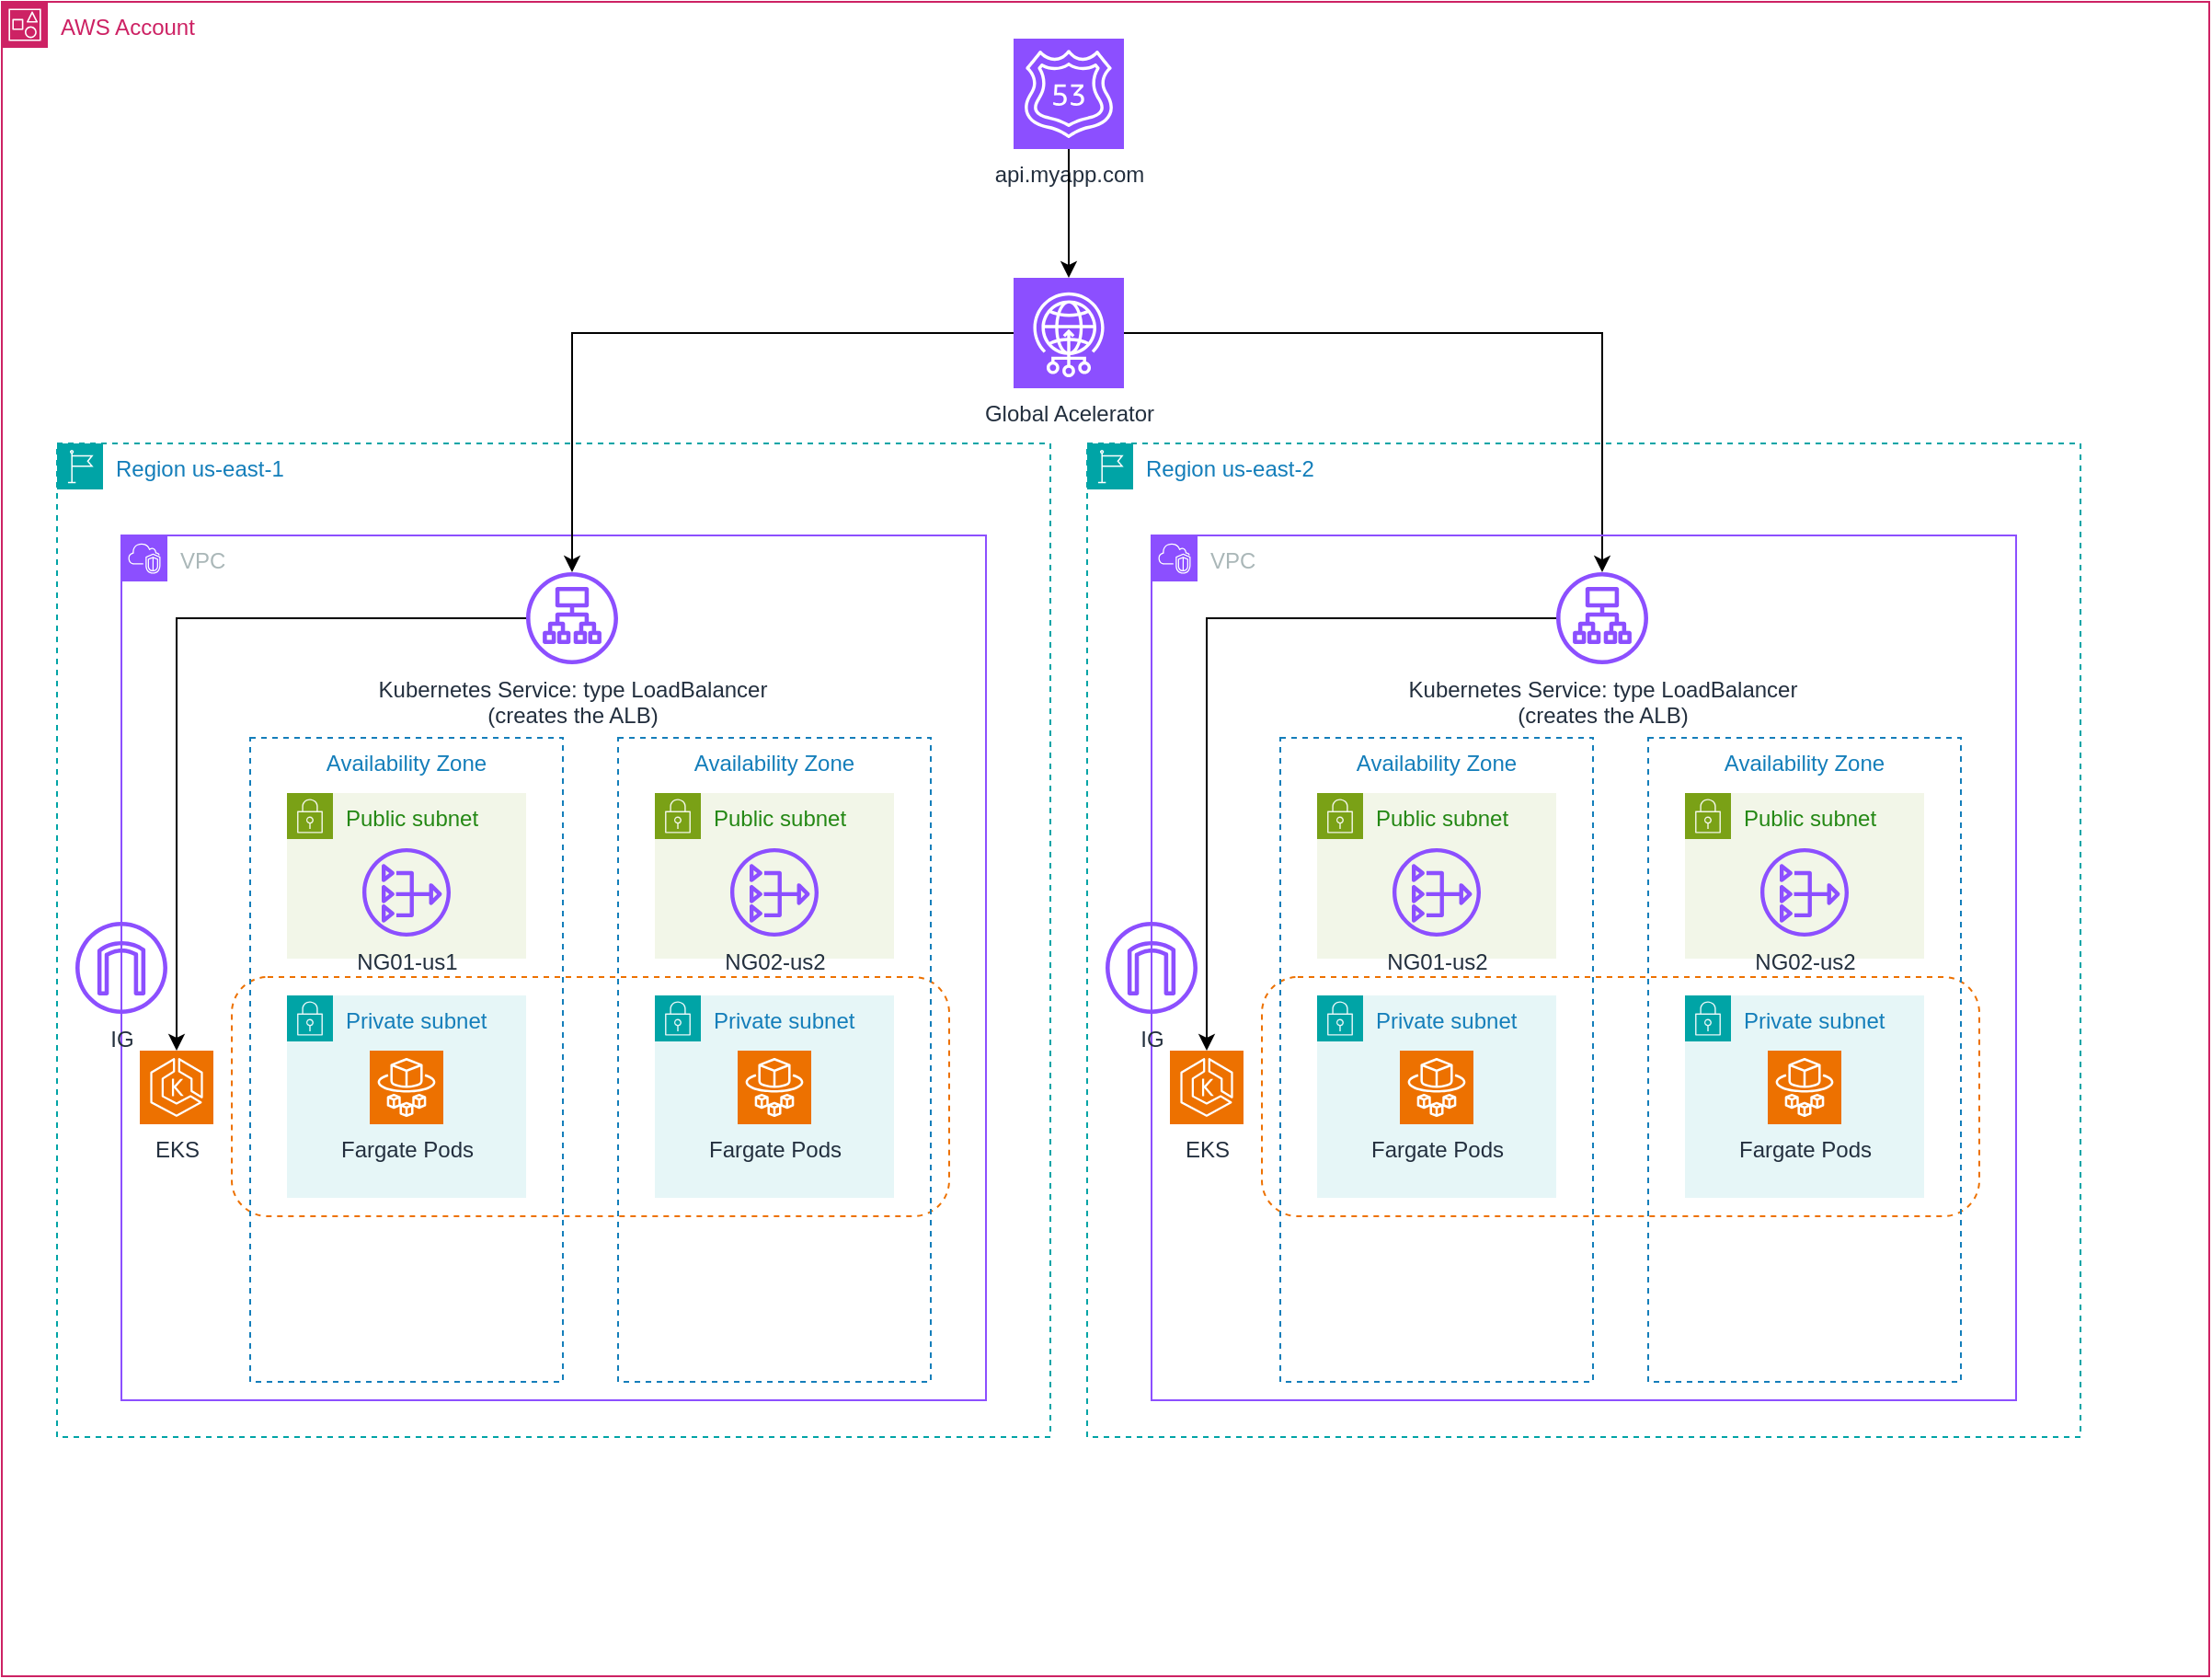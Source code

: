 <mxfile version="28.0.6">
  <diagram name="Página-1" id="nFeDpkTlTFJwxdaBuVsp">
    <mxGraphModel dx="1267" dy="762" grid="1" gridSize="10" guides="1" tooltips="1" connect="1" arrows="1" fold="1" page="1" pageScale="1" pageWidth="2339" pageHeight="3300" math="0" shadow="0">
      <root>
        <mxCell id="0" />
        <mxCell id="1" parent="0" />
        <mxCell id="CkI2VLxSrD-WyDVZx0Os-3" value="AWS Account" style="points=[[0,0],[0.25,0],[0.5,0],[0.75,0],[1,0],[1,0.25],[1,0.5],[1,0.75],[1,1],[0.75,1],[0.5,1],[0.25,1],[0,1],[0,0.75],[0,0.5],[0,0.25]];outlineConnect=0;gradientColor=none;html=1;whiteSpace=wrap;fontSize=12;fontStyle=0;container=1;pointerEvents=0;collapsible=0;recursiveResize=0;shape=mxgraph.aws4.group;grIcon=mxgraph.aws4.group_account;strokeColor=#CD2264;fillColor=none;verticalAlign=top;align=left;spacingLeft=30;fontColor=#CD2264;dashed=0;" vertex="1" parent="1">
          <mxGeometry x="300" y="20" width="1200" height="910" as="geometry" />
        </mxCell>
        <mxCell id="CkI2VLxSrD-WyDVZx0Os-1" value="Region us-east-1" style="points=[[0,0],[0.25,0],[0.5,0],[0.75,0],[1,0],[1,0.25],[1,0.5],[1,0.75],[1,1],[0.75,1],[0.5,1],[0.25,1],[0,1],[0,0.75],[0,0.5],[0,0.25]];outlineConnect=0;gradientColor=none;html=1;whiteSpace=wrap;fontSize=12;fontStyle=0;container=1;pointerEvents=0;collapsible=0;recursiveResize=0;shape=mxgraph.aws4.group;grIcon=mxgraph.aws4.group_region;strokeColor=#00A4A6;fillColor=none;verticalAlign=top;align=left;spacingLeft=30;fontColor=#147EBA;dashed=1;" vertex="1" parent="CkI2VLxSrD-WyDVZx0Os-3">
          <mxGeometry x="30" y="240" width="540" height="540" as="geometry" />
        </mxCell>
        <mxCell id="CkI2VLxSrD-WyDVZx0Os-9" value="VPC" style="points=[[0,0],[0.25,0],[0.5,0],[0.75,0],[1,0],[1,0.25],[1,0.5],[1,0.75],[1,1],[0.75,1],[0.5,1],[0.25,1],[0,1],[0,0.75],[0,0.5],[0,0.25]];outlineConnect=0;gradientColor=none;html=1;whiteSpace=wrap;fontSize=12;fontStyle=0;container=1;pointerEvents=0;collapsible=0;recursiveResize=0;shape=mxgraph.aws4.group;grIcon=mxgraph.aws4.group_vpc2;strokeColor=#8C4FFF;fillColor=none;verticalAlign=top;align=left;spacingLeft=30;fontColor=#AAB7B8;dashed=0;" vertex="1" parent="CkI2VLxSrD-WyDVZx0Os-1">
          <mxGeometry x="35" y="50" width="470" height="470" as="geometry" />
        </mxCell>
        <mxCell id="CkI2VLxSrD-WyDVZx0Os-12" value="EKS" style="sketch=0;points=[[0,0,0],[0.25,0,0],[0.5,0,0],[0.75,0,0],[1,0,0],[0,1,0],[0.25,1,0],[0.5,1,0],[0.75,1,0],[1,1,0],[0,0.25,0],[0,0.5,0],[0,0.75,0],[1,0.25,0],[1,0.5,0],[1,0.75,0]];outlineConnect=0;fontColor=#232F3E;fillColor=#ED7100;strokeColor=#ffffff;dashed=0;verticalLabelPosition=bottom;verticalAlign=top;align=center;html=1;fontSize=12;fontStyle=0;aspect=fixed;shape=mxgraph.aws4.resourceIcon;resIcon=mxgraph.aws4.eks;" vertex="1" parent="CkI2VLxSrD-WyDVZx0Os-9">
          <mxGeometry x="10" y="280" width="40" height="40" as="geometry" />
        </mxCell>
        <mxCell id="CkI2VLxSrD-WyDVZx0Os-61" style="edgeStyle=orthogonalEdgeStyle;rounded=0;orthogonalLoop=1;jettySize=auto;html=1;" edge="1" parent="CkI2VLxSrD-WyDVZx0Os-9" source="CkI2VLxSrD-WyDVZx0Os-15" target="CkI2VLxSrD-WyDVZx0Os-12">
          <mxGeometry relative="1" as="geometry" />
        </mxCell>
        <mxCell id="CkI2VLxSrD-WyDVZx0Os-15" value="&lt;div&gt;Kubernetes Service: type LoadBalancer&lt;/div&gt;&lt;div&gt;(creates the ALB)&lt;/div&gt;" style="sketch=0;outlineConnect=0;fontColor=#232F3E;gradientColor=none;fillColor=#8C4FFF;strokeColor=none;dashed=0;verticalLabelPosition=bottom;verticalAlign=top;align=center;html=1;fontSize=12;fontStyle=0;aspect=fixed;pointerEvents=1;shape=mxgraph.aws4.application_load_balancer;" vertex="1" parent="CkI2VLxSrD-WyDVZx0Os-9">
          <mxGeometry x="220" y="20" width="50" height="50" as="geometry" />
        </mxCell>
        <mxCell id="CkI2VLxSrD-WyDVZx0Os-14" value="" style="rounded=1;whiteSpace=wrap;html=1;dashed=1;strokeColor=light-dark(#ED7100,#FF8000);fillColor=none;" vertex="1" parent="CkI2VLxSrD-WyDVZx0Os-9">
          <mxGeometry x="60" y="240" width="390" height="130" as="geometry" />
        </mxCell>
        <mxCell id="CkI2VLxSrD-WyDVZx0Os-36" value="Availability Zone" style="fillColor=none;strokeColor=#147EBA;dashed=1;verticalAlign=top;fontStyle=0;fontColor=#147EBA;whiteSpace=wrap;html=1;" vertex="1" parent="CkI2VLxSrD-WyDVZx0Os-9">
          <mxGeometry x="70" y="110" width="170" height="350" as="geometry" />
        </mxCell>
        <mxCell id="CkI2VLxSrD-WyDVZx0Os-37" value="Public subnet" style="points=[[0,0],[0.25,0],[0.5,0],[0.75,0],[1,0],[1,0.25],[1,0.5],[1,0.75],[1,1],[0.75,1],[0.5,1],[0.25,1],[0,1],[0,0.75],[0,0.5],[0,0.25]];outlineConnect=0;gradientColor=none;html=1;whiteSpace=wrap;fontSize=12;fontStyle=0;container=0;pointerEvents=0;collapsible=0;recursiveResize=0;shape=mxgraph.aws4.group;grIcon=mxgraph.aws4.group_security_group;grStroke=0;strokeColor=#7AA116;fillColor=#F2F6E8;verticalAlign=top;align=left;spacingLeft=30;fontColor=#248814;dashed=0;" vertex="1" parent="CkI2VLxSrD-WyDVZx0Os-9">
          <mxGeometry x="90" y="140" width="130" height="90" as="geometry" />
        </mxCell>
        <mxCell id="CkI2VLxSrD-WyDVZx0Os-38" value="NG01-us1" style="sketch=0;outlineConnect=0;fontColor=#232F3E;gradientColor=none;fillColor=#8C4FFF;strokeColor=none;dashed=0;verticalLabelPosition=bottom;verticalAlign=top;align=center;html=1;fontSize=12;fontStyle=0;aspect=fixed;pointerEvents=1;shape=mxgraph.aws4.nat_gateway;container=0;" vertex="1" parent="CkI2VLxSrD-WyDVZx0Os-9">
          <mxGeometry x="131" y="170" width="48" height="48" as="geometry" />
        </mxCell>
        <mxCell id="CkI2VLxSrD-WyDVZx0Os-39" value="Private subnet" style="points=[[0,0],[0.25,0],[0.5,0],[0.75,0],[1,0],[1,0.25],[1,0.5],[1,0.75],[1,1],[0.75,1],[0.5,1],[0.25,1],[0,1],[0,0.75],[0,0.5],[0,0.25]];outlineConnect=0;gradientColor=none;html=1;whiteSpace=wrap;fontSize=12;fontStyle=0;container=0;pointerEvents=0;collapsible=0;recursiveResize=0;shape=mxgraph.aws4.group;grIcon=mxgraph.aws4.group_security_group;grStroke=0;strokeColor=#00A4A6;fillColor=#E6F6F7;verticalAlign=top;align=left;spacingLeft=30;fontColor=#147EBA;dashed=0;" vertex="1" parent="CkI2VLxSrD-WyDVZx0Os-9">
          <mxGeometry x="90" y="250" width="130" height="110" as="geometry" />
        </mxCell>
        <mxCell id="CkI2VLxSrD-WyDVZx0Os-40" value="Fargate Pods" style="sketch=0;points=[[0,0,0],[0.25,0,0],[0.5,0,0],[0.75,0,0],[1,0,0],[0,1,0],[0.25,1,0],[0.5,1,0],[0.75,1,0],[1,1,0],[0,0.25,0],[0,0.5,0],[0,0.75,0],[1,0.25,0],[1,0.5,0],[1,0.75,0]];outlineConnect=0;fontColor=#232F3E;fillColor=#ED7100;strokeColor=#ffffff;dashed=0;verticalLabelPosition=bottom;verticalAlign=top;align=center;html=1;fontSize=12;fontStyle=0;aspect=fixed;shape=mxgraph.aws4.resourceIcon;resIcon=mxgraph.aws4.fargate;container=0;" vertex="1" parent="CkI2VLxSrD-WyDVZx0Os-9">
          <mxGeometry x="135" y="280" width="40" height="40" as="geometry" />
        </mxCell>
        <mxCell id="CkI2VLxSrD-WyDVZx0Os-31" value="Availability Zone" style="fillColor=none;strokeColor=#147EBA;dashed=1;verticalAlign=top;fontStyle=0;fontColor=#147EBA;whiteSpace=wrap;html=1;" vertex="1" parent="CkI2VLxSrD-WyDVZx0Os-9">
          <mxGeometry x="270" y="110" width="170" height="350" as="geometry" />
        </mxCell>
        <mxCell id="CkI2VLxSrD-WyDVZx0Os-21" value="Public subnet" style="points=[[0,0],[0.25,0],[0.5,0],[0.75,0],[1,0],[1,0.25],[1,0.5],[1,0.75],[1,1],[0.75,1],[0.5,1],[0.25,1],[0,1],[0,0.75],[0,0.5],[0,0.25]];outlineConnect=0;gradientColor=none;html=1;whiteSpace=wrap;fontSize=12;fontStyle=0;container=0;pointerEvents=0;collapsible=0;recursiveResize=0;shape=mxgraph.aws4.group;grIcon=mxgraph.aws4.group_security_group;grStroke=0;strokeColor=#7AA116;fillColor=#F2F6E8;verticalAlign=top;align=left;spacingLeft=30;fontColor=#248814;dashed=0;" vertex="1" parent="CkI2VLxSrD-WyDVZx0Os-9">
          <mxGeometry x="290" y="140" width="130" height="90" as="geometry" />
        </mxCell>
        <mxCell id="CkI2VLxSrD-WyDVZx0Os-23" value="NG02-us2" style="sketch=0;outlineConnect=0;fontColor=#232F3E;gradientColor=none;fillColor=#8C4FFF;strokeColor=none;dashed=0;verticalLabelPosition=bottom;verticalAlign=top;align=center;html=1;fontSize=12;fontStyle=0;aspect=fixed;pointerEvents=1;shape=mxgraph.aws4.nat_gateway;container=0;" vertex="1" parent="CkI2VLxSrD-WyDVZx0Os-9">
          <mxGeometry x="331" y="170" width="48" height="48" as="geometry" />
        </mxCell>
        <mxCell id="CkI2VLxSrD-WyDVZx0Os-18" value="Private subnet" style="points=[[0,0],[0.25,0],[0.5,0],[0.75,0],[1,0],[1,0.25],[1,0.5],[1,0.75],[1,1],[0.75,1],[0.5,1],[0.25,1],[0,1],[0,0.75],[0,0.5],[0,0.25]];outlineConnect=0;gradientColor=none;html=1;whiteSpace=wrap;fontSize=12;fontStyle=0;container=0;pointerEvents=0;collapsible=0;recursiveResize=0;shape=mxgraph.aws4.group;grIcon=mxgraph.aws4.group_security_group;grStroke=0;strokeColor=#00A4A6;fillColor=#E6F6F7;verticalAlign=top;align=left;spacingLeft=30;fontColor=#147EBA;dashed=0;" vertex="1" parent="CkI2VLxSrD-WyDVZx0Os-9">
          <mxGeometry x="290" y="250" width="130" height="110" as="geometry" />
        </mxCell>
        <mxCell id="CkI2VLxSrD-WyDVZx0Os-24" value="Fargate Pods" style="sketch=0;points=[[0,0,0],[0.25,0,0],[0.5,0,0],[0.75,0,0],[1,0,0],[0,1,0],[0.25,1,0],[0.5,1,0],[0.75,1,0],[1,1,0],[0,0.25,0],[0,0.5,0],[0,0.75,0],[1,0.25,0],[1,0.5,0],[1,0.75,0]];outlineConnect=0;fontColor=#232F3E;fillColor=#ED7100;strokeColor=#ffffff;dashed=0;verticalLabelPosition=bottom;verticalAlign=top;align=center;html=1;fontSize=12;fontStyle=0;aspect=fixed;shape=mxgraph.aws4.resourceIcon;resIcon=mxgraph.aws4.fargate;container=0;" vertex="1" parent="CkI2VLxSrD-WyDVZx0Os-9">
          <mxGeometry x="335" y="280" width="40" height="40" as="geometry" />
        </mxCell>
        <mxCell id="CkI2VLxSrD-WyDVZx0Os-58" value="IG" style="sketch=0;outlineConnect=0;fontColor=#232F3E;gradientColor=none;fillColor=#8C4FFF;strokeColor=none;dashed=0;verticalLabelPosition=bottom;verticalAlign=top;align=center;html=1;fontSize=12;fontStyle=0;aspect=fixed;pointerEvents=1;shape=mxgraph.aws4.internet_gateway;" vertex="1" parent="CkI2VLxSrD-WyDVZx0Os-1">
          <mxGeometry x="10" y="260" width="50" height="50" as="geometry" />
        </mxCell>
        <mxCell id="CkI2VLxSrD-WyDVZx0Os-5" value="&lt;div&gt;api.myapp.com&lt;/div&gt;" style="sketch=0;points=[[0,0,0],[0.25,0,0],[0.5,0,0],[0.75,0,0],[1,0,0],[0,1,0],[0.25,1,0],[0.5,1,0],[0.75,1,0],[1,1,0],[0,0.25,0],[0,0.5,0],[0,0.75,0],[1,0.25,0],[1,0.5,0],[1,0.75,0]];outlineConnect=0;fontColor=#232F3E;fillColor=#8C4FFF;strokeColor=#ffffff;dashed=0;verticalLabelPosition=bottom;verticalAlign=top;align=center;html=1;fontSize=12;fontStyle=0;aspect=fixed;shape=mxgraph.aws4.resourceIcon;resIcon=mxgraph.aws4.route_53;" vertex="1" parent="CkI2VLxSrD-WyDVZx0Os-3">
          <mxGeometry x="550" y="20" width="60" height="60" as="geometry" />
        </mxCell>
        <mxCell id="CkI2VLxSrD-WyDVZx0Os-41" style="edgeStyle=orthogonalEdgeStyle;rounded=0;orthogonalLoop=1;jettySize=auto;html=1;" edge="1" parent="CkI2VLxSrD-WyDVZx0Os-3" source="CkI2VLxSrD-WyDVZx0Os-6" target="CkI2VLxSrD-WyDVZx0Os-15">
          <mxGeometry relative="1" as="geometry" />
        </mxCell>
        <mxCell id="CkI2VLxSrD-WyDVZx0Os-57" style="edgeStyle=orthogonalEdgeStyle;rounded=0;orthogonalLoop=1;jettySize=auto;html=1;" edge="1" parent="CkI2VLxSrD-WyDVZx0Os-3" source="CkI2VLxSrD-WyDVZx0Os-6" target="CkI2VLxSrD-WyDVZx0Os-45">
          <mxGeometry relative="1" as="geometry" />
        </mxCell>
        <mxCell id="CkI2VLxSrD-WyDVZx0Os-6" value="Global Acelerator" style="sketch=0;points=[[0,0,0],[0.25,0,0],[0.5,0,0],[0.75,0,0],[1,0,0],[0,1,0],[0.25,1,0],[0.5,1,0],[0.75,1,0],[1,1,0],[0,0.25,0],[0,0.5,0],[0,0.75,0],[1,0.25,0],[1,0.5,0],[1,0.75,0]];outlineConnect=0;fontColor=#232F3E;fillColor=#8C4FFF;strokeColor=#ffffff;dashed=0;verticalLabelPosition=bottom;verticalAlign=top;align=center;html=1;fontSize=12;fontStyle=0;aspect=fixed;shape=mxgraph.aws4.resourceIcon;resIcon=mxgraph.aws4.global_accelerator;" vertex="1" parent="CkI2VLxSrD-WyDVZx0Os-3">
          <mxGeometry x="550" y="150" width="60" height="60" as="geometry" />
        </mxCell>
        <mxCell id="CkI2VLxSrD-WyDVZx0Os-7" style="edgeStyle=orthogonalEdgeStyle;rounded=0;orthogonalLoop=1;jettySize=auto;html=1;entryX=0.5;entryY=0;entryDx=0;entryDy=0;entryPerimeter=0;" edge="1" parent="CkI2VLxSrD-WyDVZx0Os-3" source="CkI2VLxSrD-WyDVZx0Os-5" target="CkI2VLxSrD-WyDVZx0Os-6">
          <mxGeometry relative="1" as="geometry" />
        </mxCell>
        <mxCell id="CkI2VLxSrD-WyDVZx0Os-42" value="Region us-east-2" style="points=[[0,0],[0.25,0],[0.5,0],[0.75,0],[1,0],[1,0.25],[1,0.5],[1,0.75],[1,1],[0.75,1],[0.5,1],[0.25,1],[0,1],[0,0.75],[0,0.5],[0,0.25]];outlineConnect=0;gradientColor=none;html=1;whiteSpace=wrap;fontSize=12;fontStyle=0;container=1;pointerEvents=0;collapsible=0;recursiveResize=0;shape=mxgraph.aws4.group;grIcon=mxgraph.aws4.group_region;strokeColor=#00A4A6;fillColor=none;verticalAlign=top;align=left;spacingLeft=30;fontColor=#147EBA;dashed=1;" vertex="1" parent="CkI2VLxSrD-WyDVZx0Os-3">
          <mxGeometry x="590" y="240" width="540" height="540" as="geometry" />
        </mxCell>
        <mxCell id="CkI2VLxSrD-WyDVZx0Os-43" value="VPC" style="points=[[0,0],[0.25,0],[0.5,0],[0.75,0],[1,0],[1,0.25],[1,0.5],[1,0.75],[1,1],[0.75,1],[0.5,1],[0.25,1],[0,1],[0,0.75],[0,0.5],[0,0.25]];outlineConnect=0;gradientColor=none;html=1;whiteSpace=wrap;fontSize=12;fontStyle=0;container=1;pointerEvents=0;collapsible=0;recursiveResize=0;shape=mxgraph.aws4.group;grIcon=mxgraph.aws4.group_vpc2;strokeColor=#8C4FFF;fillColor=none;verticalAlign=top;align=left;spacingLeft=30;fontColor=#AAB7B8;dashed=0;" vertex="1" parent="CkI2VLxSrD-WyDVZx0Os-42">
          <mxGeometry x="35" y="50" width="470" height="470" as="geometry" />
        </mxCell>
        <mxCell id="CkI2VLxSrD-WyDVZx0Os-44" value="EKS" style="sketch=0;points=[[0,0,0],[0.25,0,0],[0.5,0,0],[0.75,0,0],[1,0,0],[0,1,0],[0.25,1,0],[0.5,1,0],[0.75,1,0],[1,1,0],[0,0.25,0],[0,0.5,0],[0,0.75,0],[1,0.25,0],[1,0.5,0],[1,0.75,0]];outlineConnect=0;fontColor=#232F3E;fillColor=#ED7100;strokeColor=#ffffff;dashed=0;verticalLabelPosition=bottom;verticalAlign=top;align=center;html=1;fontSize=12;fontStyle=0;aspect=fixed;shape=mxgraph.aws4.resourceIcon;resIcon=mxgraph.aws4.eks;" vertex="1" parent="CkI2VLxSrD-WyDVZx0Os-43">
          <mxGeometry x="10" y="280" width="40" height="40" as="geometry" />
        </mxCell>
        <mxCell id="CkI2VLxSrD-WyDVZx0Os-45" value="&lt;div&gt;Kubernetes Service: type LoadBalancer&lt;/div&gt;&lt;div&gt;(creates the ALB)&lt;/div&gt;" style="sketch=0;outlineConnect=0;fontColor=#232F3E;gradientColor=none;fillColor=#8C4FFF;strokeColor=none;dashed=0;verticalLabelPosition=bottom;verticalAlign=top;align=center;html=1;fontSize=12;fontStyle=0;aspect=fixed;pointerEvents=1;shape=mxgraph.aws4.application_load_balancer;" vertex="1" parent="CkI2VLxSrD-WyDVZx0Os-43">
          <mxGeometry x="220" y="20" width="50" height="50" as="geometry" />
        </mxCell>
        <mxCell id="CkI2VLxSrD-WyDVZx0Os-46" value="" style="rounded=1;whiteSpace=wrap;html=1;dashed=1;strokeColor=light-dark(#ED7100,#FF8000);fillColor=none;" vertex="1" parent="CkI2VLxSrD-WyDVZx0Os-43">
          <mxGeometry x="60" y="240" width="390" height="130" as="geometry" />
        </mxCell>
        <mxCell id="CkI2VLxSrD-WyDVZx0Os-47" value="Availability Zone" style="fillColor=none;strokeColor=#147EBA;dashed=1;verticalAlign=top;fontStyle=0;fontColor=#147EBA;whiteSpace=wrap;html=1;" vertex="1" parent="CkI2VLxSrD-WyDVZx0Os-43">
          <mxGeometry x="70" y="110" width="170" height="350" as="geometry" />
        </mxCell>
        <mxCell id="CkI2VLxSrD-WyDVZx0Os-48" value="Public subnet" style="points=[[0,0],[0.25,0],[0.5,0],[0.75,0],[1,0],[1,0.25],[1,0.5],[1,0.75],[1,1],[0.75,1],[0.5,1],[0.25,1],[0,1],[0,0.75],[0,0.5],[0,0.25]];outlineConnect=0;gradientColor=none;html=1;whiteSpace=wrap;fontSize=12;fontStyle=0;container=0;pointerEvents=0;collapsible=0;recursiveResize=0;shape=mxgraph.aws4.group;grIcon=mxgraph.aws4.group_security_group;grStroke=0;strokeColor=#7AA116;fillColor=#F2F6E8;verticalAlign=top;align=left;spacingLeft=30;fontColor=#248814;dashed=0;" vertex="1" parent="CkI2VLxSrD-WyDVZx0Os-43">
          <mxGeometry x="90" y="140" width="130" height="90" as="geometry" />
        </mxCell>
        <mxCell id="CkI2VLxSrD-WyDVZx0Os-49" value="NG01-us2" style="sketch=0;outlineConnect=0;fontColor=#232F3E;gradientColor=none;fillColor=#8C4FFF;strokeColor=none;dashed=0;verticalLabelPosition=bottom;verticalAlign=top;align=center;html=1;fontSize=12;fontStyle=0;aspect=fixed;pointerEvents=1;shape=mxgraph.aws4.nat_gateway;container=0;" vertex="1" parent="CkI2VLxSrD-WyDVZx0Os-43">
          <mxGeometry x="131" y="170" width="48" height="48" as="geometry" />
        </mxCell>
        <mxCell id="CkI2VLxSrD-WyDVZx0Os-50" value="Private subnet" style="points=[[0,0],[0.25,0],[0.5,0],[0.75,0],[1,0],[1,0.25],[1,0.5],[1,0.75],[1,1],[0.75,1],[0.5,1],[0.25,1],[0,1],[0,0.75],[0,0.5],[0,0.25]];outlineConnect=0;gradientColor=none;html=1;whiteSpace=wrap;fontSize=12;fontStyle=0;container=0;pointerEvents=0;collapsible=0;recursiveResize=0;shape=mxgraph.aws4.group;grIcon=mxgraph.aws4.group_security_group;grStroke=0;strokeColor=#00A4A6;fillColor=#E6F6F7;verticalAlign=top;align=left;spacingLeft=30;fontColor=#147EBA;dashed=0;" vertex="1" parent="CkI2VLxSrD-WyDVZx0Os-43">
          <mxGeometry x="90" y="250" width="130" height="110" as="geometry" />
        </mxCell>
        <mxCell id="CkI2VLxSrD-WyDVZx0Os-51" value="Fargate Pods" style="sketch=0;points=[[0,0,0],[0.25,0,0],[0.5,0,0],[0.75,0,0],[1,0,0],[0,1,0],[0.25,1,0],[0.5,1,0],[0.75,1,0],[1,1,0],[0,0.25,0],[0,0.5,0],[0,0.75,0],[1,0.25,0],[1,0.5,0],[1,0.75,0]];outlineConnect=0;fontColor=#232F3E;fillColor=#ED7100;strokeColor=#ffffff;dashed=0;verticalLabelPosition=bottom;verticalAlign=top;align=center;html=1;fontSize=12;fontStyle=0;aspect=fixed;shape=mxgraph.aws4.resourceIcon;resIcon=mxgraph.aws4.fargate;container=0;" vertex="1" parent="CkI2VLxSrD-WyDVZx0Os-43">
          <mxGeometry x="135" y="280" width="40" height="40" as="geometry" />
        </mxCell>
        <mxCell id="CkI2VLxSrD-WyDVZx0Os-52" value="Availability Zone" style="fillColor=none;strokeColor=#147EBA;dashed=1;verticalAlign=top;fontStyle=0;fontColor=#147EBA;whiteSpace=wrap;html=1;" vertex="1" parent="CkI2VLxSrD-WyDVZx0Os-43">
          <mxGeometry x="270" y="110" width="170" height="350" as="geometry" />
        </mxCell>
        <mxCell id="CkI2VLxSrD-WyDVZx0Os-53" value="Public subnet" style="points=[[0,0],[0.25,0],[0.5,0],[0.75,0],[1,0],[1,0.25],[1,0.5],[1,0.75],[1,1],[0.75,1],[0.5,1],[0.25,1],[0,1],[0,0.75],[0,0.5],[0,0.25]];outlineConnect=0;gradientColor=none;html=1;whiteSpace=wrap;fontSize=12;fontStyle=0;container=0;pointerEvents=0;collapsible=0;recursiveResize=0;shape=mxgraph.aws4.group;grIcon=mxgraph.aws4.group_security_group;grStroke=0;strokeColor=#7AA116;fillColor=#F2F6E8;verticalAlign=top;align=left;spacingLeft=30;fontColor=#248814;dashed=0;" vertex="1" parent="CkI2VLxSrD-WyDVZx0Os-43">
          <mxGeometry x="290" y="140" width="130" height="90" as="geometry" />
        </mxCell>
        <mxCell id="CkI2VLxSrD-WyDVZx0Os-54" value="NG02-us2" style="sketch=0;outlineConnect=0;fontColor=#232F3E;gradientColor=none;fillColor=#8C4FFF;strokeColor=none;dashed=0;verticalLabelPosition=bottom;verticalAlign=top;align=center;html=1;fontSize=12;fontStyle=0;aspect=fixed;pointerEvents=1;shape=mxgraph.aws4.nat_gateway;container=0;" vertex="1" parent="CkI2VLxSrD-WyDVZx0Os-43">
          <mxGeometry x="331" y="170" width="48" height="48" as="geometry" />
        </mxCell>
        <mxCell id="CkI2VLxSrD-WyDVZx0Os-55" value="Private subnet" style="points=[[0,0],[0.25,0],[0.5,0],[0.75,0],[1,0],[1,0.25],[1,0.5],[1,0.75],[1,1],[0.75,1],[0.5,1],[0.25,1],[0,1],[0,0.75],[0,0.5],[0,0.25]];outlineConnect=0;gradientColor=none;html=1;whiteSpace=wrap;fontSize=12;fontStyle=0;container=0;pointerEvents=0;collapsible=0;recursiveResize=0;shape=mxgraph.aws4.group;grIcon=mxgraph.aws4.group_security_group;grStroke=0;strokeColor=#00A4A6;fillColor=#E6F6F7;verticalAlign=top;align=left;spacingLeft=30;fontColor=#147EBA;dashed=0;" vertex="1" parent="CkI2VLxSrD-WyDVZx0Os-43">
          <mxGeometry x="290" y="250" width="130" height="110" as="geometry" />
        </mxCell>
        <mxCell id="CkI2VLxSrD-WyDVZx0Os-56" value="Fargate Pods" style="sketch=0;points=[[0,0,0],[0.25,0,0],[0.5,0,0],[0.75,0,0],[1,0,0],[0,1,0],[0.25,1,0],[0.5,1,0],[0.75,1,0],[1,1,0],[0,0.25,0],[0,0.5,0],[0,0.75,0],[1,0.25,0],[1,0.5,0],[1,0.75,0]];outlineConnect=0;fontColor=#232F3E;fillColor=#ED7100;strokeColor=#ffffff;dashed=0;verticalLabelPosition=bottom;verticalAlign=top;align=center;html=1;fontSize=12;fontStyle=0;aspect=fixed;shape=mxgraph.aws4.resourceIcon;resIcon=mxgraph.aws4.fargate;container=0;" vertex="1" parent="CkI2VLxSrD-WyDVZx0Os-43">
          <mxGeometry x="335" y="280" width="40" height="40" as="geometry" />
        </mxCell>
        <mxCell id="CkI2VLxSrD-WyDVZx0Os-60" value="IG" style="sketch=0;outlineConnect=0;fontColor=#232F3E;gradientColor=none;fillColor=#8C4FFF;strokeColor=none;dashed=0;verticalLabelPosition=bottom;verticalAlign=top;align=center;html=1;fontSize=12;fontStyle=0;aspect=fixed;pointerEvents=1;shape=mxgraph.aws4.internet_gateway;" vertex="1" parent="CkI2VLxSrD-WyDVZx0Os-43">
          <mxGeometry x="-25" y="210" width="50" height="50" as="geometry" />
        </mxCell>
        <mxCell id="CkI2VLxSrD-WyDVZx0Os-62" style="edgeStyle=orthogonalEdgeStyle;rounded=0;orthogonalLoop=1;jettySize=auto;html=1;entryX=0.5;entryY=0;entryDx=0;entryDy=0;entryPerimeter=0;" edge="1" parent="CkI2VLxSrD-WyDVZx0Os-43" source="CkI2VLxSrD-WyDVZx0Os-45" target="CkI2VLxSrD-WyDVZx0Os-44">
          <mxGeometry relative="1" as="geometry" />
        </mxCell>
      </root>
    </mxGraphModel>
  </diagram>
</mxfile>
